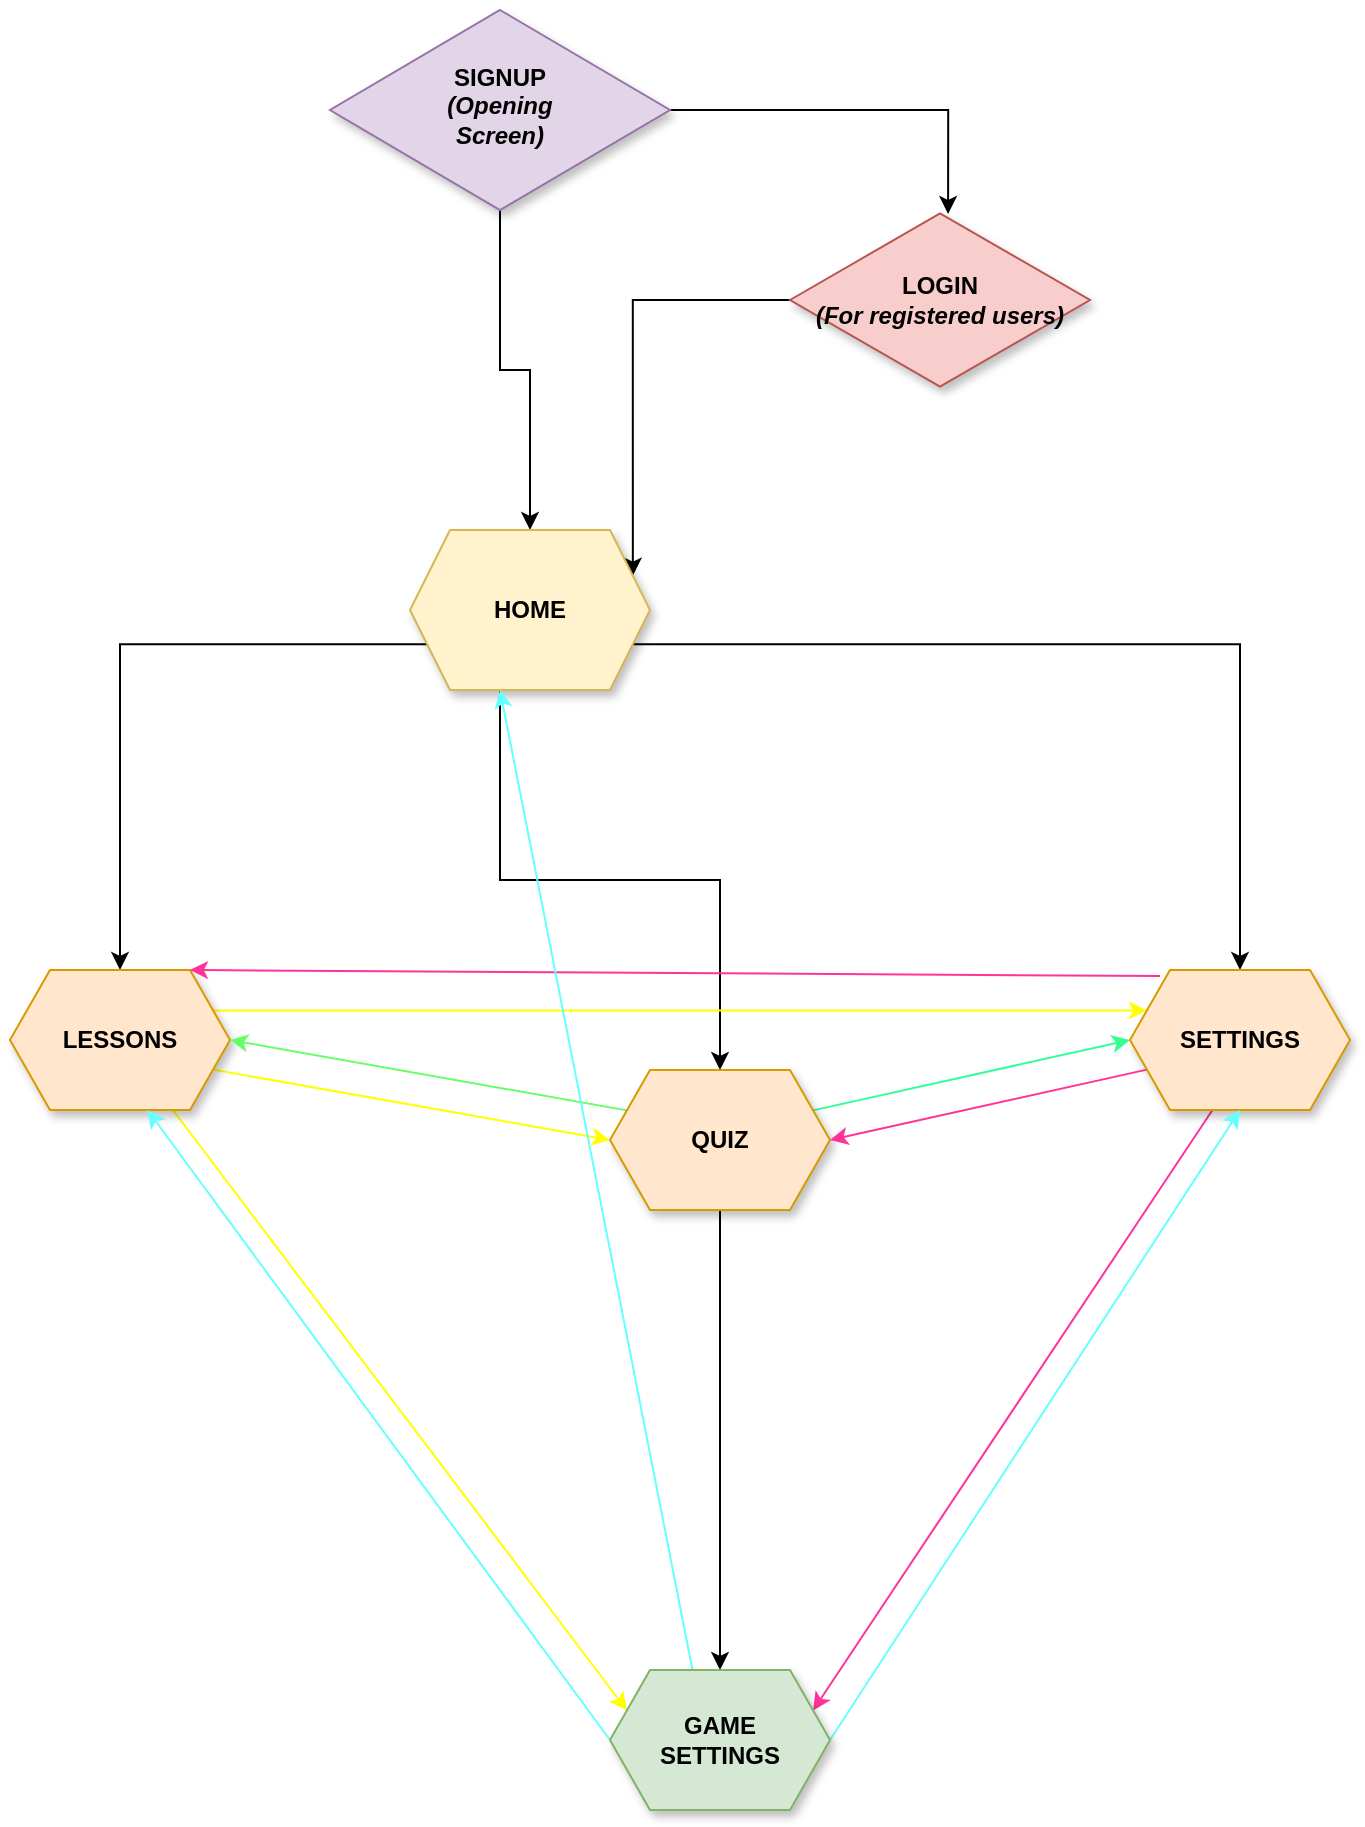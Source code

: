 <mxfile version="14.4.3" type="github">
  <diagram id="C5RBs43oDa-KdzZeNtuy" name="Page-1">
    <mxGraphModel dx="2031" dy="1089" grid="1" gridSize="10" guides="1" tooltips="1" connect="1" arrows="1" fold="1" page="1" pageScale="1" pageWidth="827" pageHeight="1169" math="0" shadow="0">
      <root>
        <mxCell id="WIyWlLk6GJQsqaUBKTNV-0" />
        <mxCell id="WIyWlLk6GJQsqaUBKTNV-1" parent="WIyWlLk6GJQsqaUBKTNV-0" />
        <mxCell id="15P8djcenp5kE6ssFYup-12" style="edgeStyle=orthogonalEdgeStyle;rounded=0;orthogonalLoop=1;jettySize=auto;html=1;entryX=0.5;entryY=0;entryDx=0;entryDy=0;" edge="1" parent="WIyWlLk6GJQsqaUBKTNV-1" source="WIyWlLk6GJQsqaUBKTNV-6" target="15P8djcenp5kE6ssFYup-16">
          <mxGeometry relative="1" as="geometry">
            <mxPoint x="110" y="270" as="targetPoint" />
          </mxGeometry>
        </mxCell>
        <mxCell id="15P8djcenp5kE6ssFYup-47" style="edgeStyle=orthogonalEdgeStyle;rounded=0;orthogonalLoop=1;jettySize=auto;html=1;entryX=0.527;entryY=0.022;entryDx=0;entryDy=0;entryPerimeter=0;shadow=0;exitX=1;exitY=0.5;exitDx=0;exitDy=0;" edge="1" parent="WIyWlLk6GJQsqaUBKTNV-1" source="WIyWlLk6GJQsqaUBKTNV-6" target="15P8djcenp5kE6ssFYup-14">
          <mxGeometry relative="1" as="geometry">
            <Array as="points">
              <mxPoint x="539" y="70" />
            </Array>
          </mxGeometry>
        </mxCell>
        <mxCell id="WIyWlLk6GJQsqaUBKTNV-6" value="&lt;b&gt;SIGNUP&lt;br&gt;&lt;i&gt;(Opening&lt;br&gt;Screen)&lt;/i&gt;&lt;/b&gt;" style="rhombus;whiteSpace=wrap;html=1;shadow=1;fontFamily=Helvetica;fontSize=12;align=center;strokeWidth=1;spacing=6;spacingTop=-4;fillColor=#e1d5e7;strokeColor=#9673a6;" parent="WIyWlLk6GJQsqaUBKTNV-1" vertex="1">
          <mxGeometry x="230" y="20" width="170" height="100" as="geometry" />
        </mxCell>
        <mxCell id="15P8djcenp5kE6ssFYup-17" style="edgeStyle=orthogonalEdgeStyle;rounded=0;orthogonalLoop=1;jettySize=auto;html=1;entryX=1;entryY=0.25;entryDx=0;entryDy=0;" edge="1" parent="WIyWlLk6GJQsqaUBKTNV-1" source="15P8djcenp5kE6ssFYup-14" target="15P8djcenp5kE6ssFYup-16">
          <mxGeometry relative="1" as="geometry" />
        </mxCell>
        <mxCell id="15P8djcenp5kE6ssFYup-14" value="&lt;b&gt;LOGIN&lt;br&gt;&lt;i&gt;(For registered users)&lt;/i&gt;&lt;/b&gt;" style="html=1;whiteSpace=wrap;aspect=fixed;shape=isoRectangle;fillColor=#f8cecc;strokeColor=#b85450;sketch=0;shadow=1;" vertex="1" parent="WIyWlLk6GJQsqaUBKTNV-1">
          <mxGeometry x="460" y="120" width="150" height="90" as="geometry" />
        </mxCell>
        <mxCell id="15P8djcenp5kE6ssFYup-22" style="edgeStyle=orthogonalEdgeStyle;rounded=0;orthogonalLoop=1;jettySize=auto;html=1;exitX=0;exitY=0.75;exitDx=0;exitDy=0;entryX=0.5;entryY=0;entryDx=0;entryDy=0;" edge="1" parent="WIyWlLk6GJQsqaUBKTNV-1" source="15P8djcenp5kE6ssFYup-16" target="15P8djcenp5kE6ssFYup-28">
          <mxGeometry relative="1" as="geometry">
            <mxPoint x="120" y="500" as="targetPoint" />
          </mxGeometry>
        </mxCell>
        <mxCell id="15P8djcenp5kE6ssFYup-23" style="edgeStyle=orthogonalEdgeStyle;rounded=0;orthogonalLoop=1;jettySize=auto;html=1;exitX=0.375;exitY=1;exitDx=0;exitDy=0;shadow=0;entryX=0.5;entryY=0;entryDx=0;entryDy=0;" edge="1" parent="WIyWlLk6GJQsqaUBKTNV-1" source="15P8djcenp5kE6ssFYup-16" target="15P8djcenp5kE6ssFYup-29">
          <mxGeometry relative="1" as="geometry">
            <mxPoint x="260" y="540" as="targetPoint" />
          </mxGeometry>
        </mxCell>
        <mxCell id="15P8djcenp5kE6ssFYup-27" style="edgeStyle=orthogonalEdgeStyle;rounded=0;orthogonalLoop=1;jettySize=auto;html=1;exitX=1;exitY=0.75;exitDx=0;exitDy=0;entryX=0.5;entryY=0;entryDx=0;entryDy=0;" edge="1" parent="WIyWlLk6GJQsqaUBKTNV-1" source="15P8djcenp5kE6ssFYup-16" target="15P8djcenp5kE6ssFYup-31">
          <mxGeometry relative="1" as="geometry">
            <mxPoint x="600" y="550" as="targetPoint" />
          </mxGeometry>
        </mxCell>
        <mxCell id="15P8djcenp5kE6ssFYup-16" value="&lt;b&gt;HOME&lt;/b&gt;" style="shape=hexagon;perimeter=hexagonPerimeter2;whiteSpace=wrap;html=1;fixedSize=1;fillColor=#fff2cc;strokeColor=#d6b656;shadow=1;" vertex="1" parent="WIyWlLk6GJQsqaUBKTNV-1">
          <mxGeometry x="270" y="280" width="120" height="80" as="geometry" />
        </mxCell>
        <mxCell id="15P8djcenp5kE6ssFYup-39" style="edgeStyle=none;rounded=0;orthogonalLoop=1;jettySize=auto;html=1;exitX=1;exitY=0.25;exitDx=0;exitDy=0;entryX=0;entryY=0.25;entryDx=0;entryDy=0;shadow=0;strokeColor=#FFFF00;" edge="1" parent="WIyWlLk6GJQsqaUBKTNV-1" source="15P8djcenp5kE6ssFYup-28" target="15P8djcenp5kE6ssFYup-31">
          <mxGeometry relative="1" as="geometry" />
        </mxCell>
        <mxCell id="15P8djcenp5kE6ssFYup-40" style="edgeStyle=none;rounded=0;orthogonalLoop=1;jettySize=auto;html=1;entryX=0;entryY=0.25;entryDx=0;entryDy=0;shadow=0;strokeColor=#FFFF00;" edge="1" parent="WIyWlLk6GJQsqaUBKTNV-1" source="15P8djcenp5kE6ssFYup-28" target="15P8djcenp5kE6ssFYup-32">
          <mxGeometry relative="1" as="geometry" />
        </mxCell>
        <mxCell id="15P8djcenp5kE6ssFYup-42" style="edgeStyle=none;rounded=0;orthogonalLoop=1;jettySize=auto;html=1;exitX=1;exitY=0.75;exitDx=0;exitDy=0;entryX=0;entryY=0.5;entryDx=0;entryDy=0;shadow=0;strokeColor=#FFFF00;" edge="1" parent="WIyWlLk6GJQsqaUBKTNV-1" source="15P8djcenp5kE6ssFYup-28" target="15P8djcenp5kE6ssFYup-29">
          <mxGeometry relative="1" as="geometry" />
        </mxCell>
        <mxCell id="15P8djcenp5kE6ssFYup-28" value="&lt;b&gt;LESSONS&lt;/b&gt;" style="shape=hexagon;perimeter=hexagonPerimeter2;whiteSpace=wrap;html=1;fixedSize=1;fillColor=#ffe6cc;strokeColor=#d79b00;shadow=1;" vertex="1" parent="WIyWlLk6GJQsqaUBKTNV-1">
          <mxGeometry x="70" y="500" width="110" height="70" as="geometry" />
        </mxCell>
        <mxCell id="15P8djcenp5kE6ssFYup-33" style="edgeStyle=orthogonalEdgeStyle;rounded=0;orthogonalLoop=1;jettySize=auto;html=1;exitX=0.5;exitY=1;exitDx=0;exitDy=0;entryX=0.5;entryY=0;entryDx=0;entryDy=0;shadow=0;" edge="1" parent="WIyWlLk6GJQsqaUBKTNV-1" source="15P8djcenp5kE6ssFYup-29" target="15P8djcenp5kE6ssFYup-32">
          <mxGeometry relative="1" as="geometry" />
        </mxCell>
        <mxCell id="15P8djcenp5kE6ssFYup-37" style="edgeStyle=none;rounded=0;orthogonalLoop=1;jettySize=auto;html=1;exitX=1;exitY=0.25;exitDx=0;exitDy=0;entryX=0;entryY=0.5;entryDx=0;entryDy=0;shadow=0;strokeColor=#33FF99;" edge="1" parent="WIyWlLk6GJQsqaUBKTNV-1" source="15P8djcenp5kE6ssFYup-29" target="15P8djcenp5kE6ssFYup-31">
          <mxGeometry relative="1" as="geometry" />
        </mxCell>
        <mxCell id="15P8djcenp5kE6ssFYup-38" style="edgeStyle=none;rounded=0;orthogonalLoop=1;jettySize=auto;html=1;exitX=0;exitY=0.25;exitDx=0;exitDy=0;entryX=1;entryY=0.5;entryDx=0;entryDy=0;shadow=0;strokeColor=#66FF66;" edge="1" parent="WIyWlLk6GJQsqaUBKTNV-1" source="15P8djcenp5kE6ssFYup-29" target="15P8djcenp5kE6ssFYup-28">
          <mxGeometry relative="1" as="geometry" />
        </mxCell>
        <mxCell id="15P8djcenp5kE6ssFYup-29" value="&lt;b&gt;QUIZ&lt;/b&gt;" style="shape=hexagon;perimeter=hexagonPerimeter2;whiteSpace=wrap;html=1;fixedSize=1;fillColor=#ffe6cc;strokeColor=#d79b00;shadow=1;" vertex="1" parent="WIyWlLk6GJQsqaUBKTNV-1">
          <mxGeometry x="370" y="550" width="110" height="70" as="geometry" />
        </mxCell>
        <mxCell id="15P8djcenp5kE6ssFYup-43" style="edgeStyle=none;rounded=0;orthogonalLoop=1;jettySize=auto;html=1;exitX=0.375;exitY=1;exitDx=0;exitDy=0;shadow=0;entryX=1;entryY=0.25;entryDx=0;entryDy=0;strokeColor=#FF3399;" edge="1" parent="WIyWlLk6GJQsqaUBKTNV-1" source="15P8djcenp5kE6ssFYup-31" target="15P8djcenp5kE6ssFYup-32">
          <mxGeometry relative="1" as="geometry" />
        </mxCell>
        <mxCell id="15P8djcenp5kE6ssFYup-44" style="edgeStyle=none;rounded=0;orthogonalLoop=1;jettySize=auto;html=1;exitX=0.136;exitY=0.043;exitDx=0;exitDy=0;entryX=0.818;entryY=0;entryDx=0;entryDy=0;entryPerimeter=0;shadow=0;strokeColor=#FF3399;exitPerimeter=0;" edge="1" parent="WIyWlLk6GJQsqaUBKTNV-1" source="15P8djcenp5kE6ssFYup-31" target="15P8djcenp5kE6ssFYup-28">
          <mxGeometry relative="1" as="geometry" />
        </mxCell>
        <mxCell id="15P8djcenp5kE6ssFYup-45" style="edgeStyle=none;rounded=0;orthogonalLoop=1;jettySize=auto;html=1;exitX=0;exitY=0.75;exitDx=0;exitDy=0;entryX=1;entryY=0.5;entryDx=0;entryDy=0;shadow=0;strokeColor=#FF3399;" edge="1" parent="WIyWlLk6GJQsqaUBKTNV-1" source="15P8djcenp5kE6ssFYup-31" target="15P8djcenp5kE6ssFYup-29">
          <mxGeometry relative="1" as="geometry" />
        </mxCell>
        <mxCell id="15P8djcenp5kE6ssFYup-31" value="&lt;b&gt;SETTINGS&lt;/b&gt;" style="shape=hexagon;perimeter=hexagonPerimeter2;whiteSpace=wrap;html=1;fixedSize=1;fillColor=#ffe6cc;strokeColor=#d79b00;shadow=1;" vertex="1" parent="WIyWlLk6GJQsqaUBKTNV-1">
          <mxGeometry x="630" y="500" width="110" height="70" as="geometry" />
        </mxCell>
        <mxCell id="15P8djcenp5kE6ssFYup-34" style="rounded=0;orthogonalLoop=1;jettySize=auto;html=1;exitX=1;exitY=0.5;exitDx=0;exitDy=0;entryX=0.5;entryY=1;entryDx=0;entryDy=0;shadow=0;strokeColor=#66FFFF;" edge="1" parent="WIyWlLk6GJQsqaUBKTNV-1" source="15P8djcenp5kE6ssFYup-32" target="15P8djcenp5kE6ssFYup-31">
          <mxGeometry relative="1" as="geometry" />
        </mxCell>
        <mxCell id="15P8djcenp5kE6ssFYup-35" style="edgeStyle=none;rounded=0;orthogonalLoop=1;jettySize=auto;html=1;exitX=0;exitY=0.5;exitDx=0;exitDy=0;entryX=0.625;entryY=1;entryDx=0;entryDy=0;shadow=0;strokeColor=#66FFFF;" edge="1" parent="WIyWlLk6GJQsqaUBKTNV-1" source="15P8djcenp5kE6ssFYup-32" target="15P8djcenp5kE6ssFYup-28">
          <mxGeometry relative="1" as="geometry" />
        </mxCell>
        <mxCell id="15P8djcenp5kE6ssFYup-36" style="edgeStyle=none;rounded=0;orthogonalLoop=1;jettySize=auto;html=1;exitX=0.375;exitY=0;exitDx=0;exitDy=0;entryX=0.375;entryY=1;entryDx=0;entryDy=0;shadow=0;strokeColor=#66FFFF;" edge="1" parent="WIyWlLk6GJQsqaUBKTNV-1" source="15P8djcenp5kE6ssFYup-32" target="15P8djcenp5kE6ssFYup-16">
          <mxGeometry relative="1" as="geometry" />
        </mxCell>
        <mxCell id="15P8djcenp5kE6ssFYup-32" value="&lt;b&gt;GAME&lt;br&gt;SETTINGS&lt;/b&gt;" style="shape=hexagon;perimeter=hexagonPerimeter2;whiteSpace=wrap;html=1;fixedSize=1;fillColor=#d5e8d4;strokeColor=#82b366;perimeterSpacing=0;rounded=0;shadow=1;sketch=0;" vertex="1" parent="WIyWlLk6GJQsqaUBKTNV-1">
          <mxGeometry x="370" y="850" width="110" height="70" as="geometry" />
        </mxCell>
      </root>
    </mxGraphModel>
  </diagram>
</mxfile>
